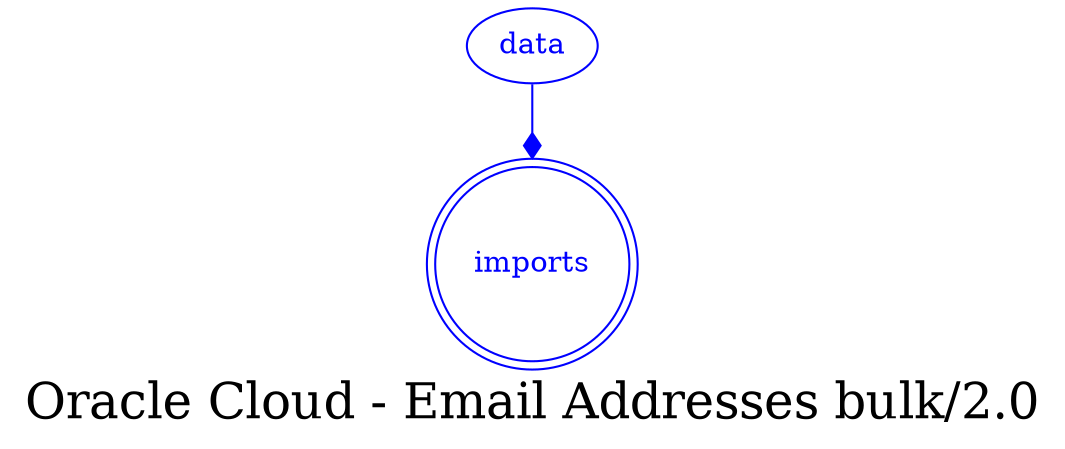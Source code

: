 digraph LexiconGraph {
graph[label="Oracle Cloud - Email Addresses bulk/2.0", fontsize=24]
splines=true
"imports" [color=blue, fontcolor=blue, shape=doublecircle]
"data" -> "imports" [color=blue, fontcolor=blue, arrowhead=diamond, arrowtail=none]
"data" [color=blue, fontcolor=blue, shape=ellipse]
}
